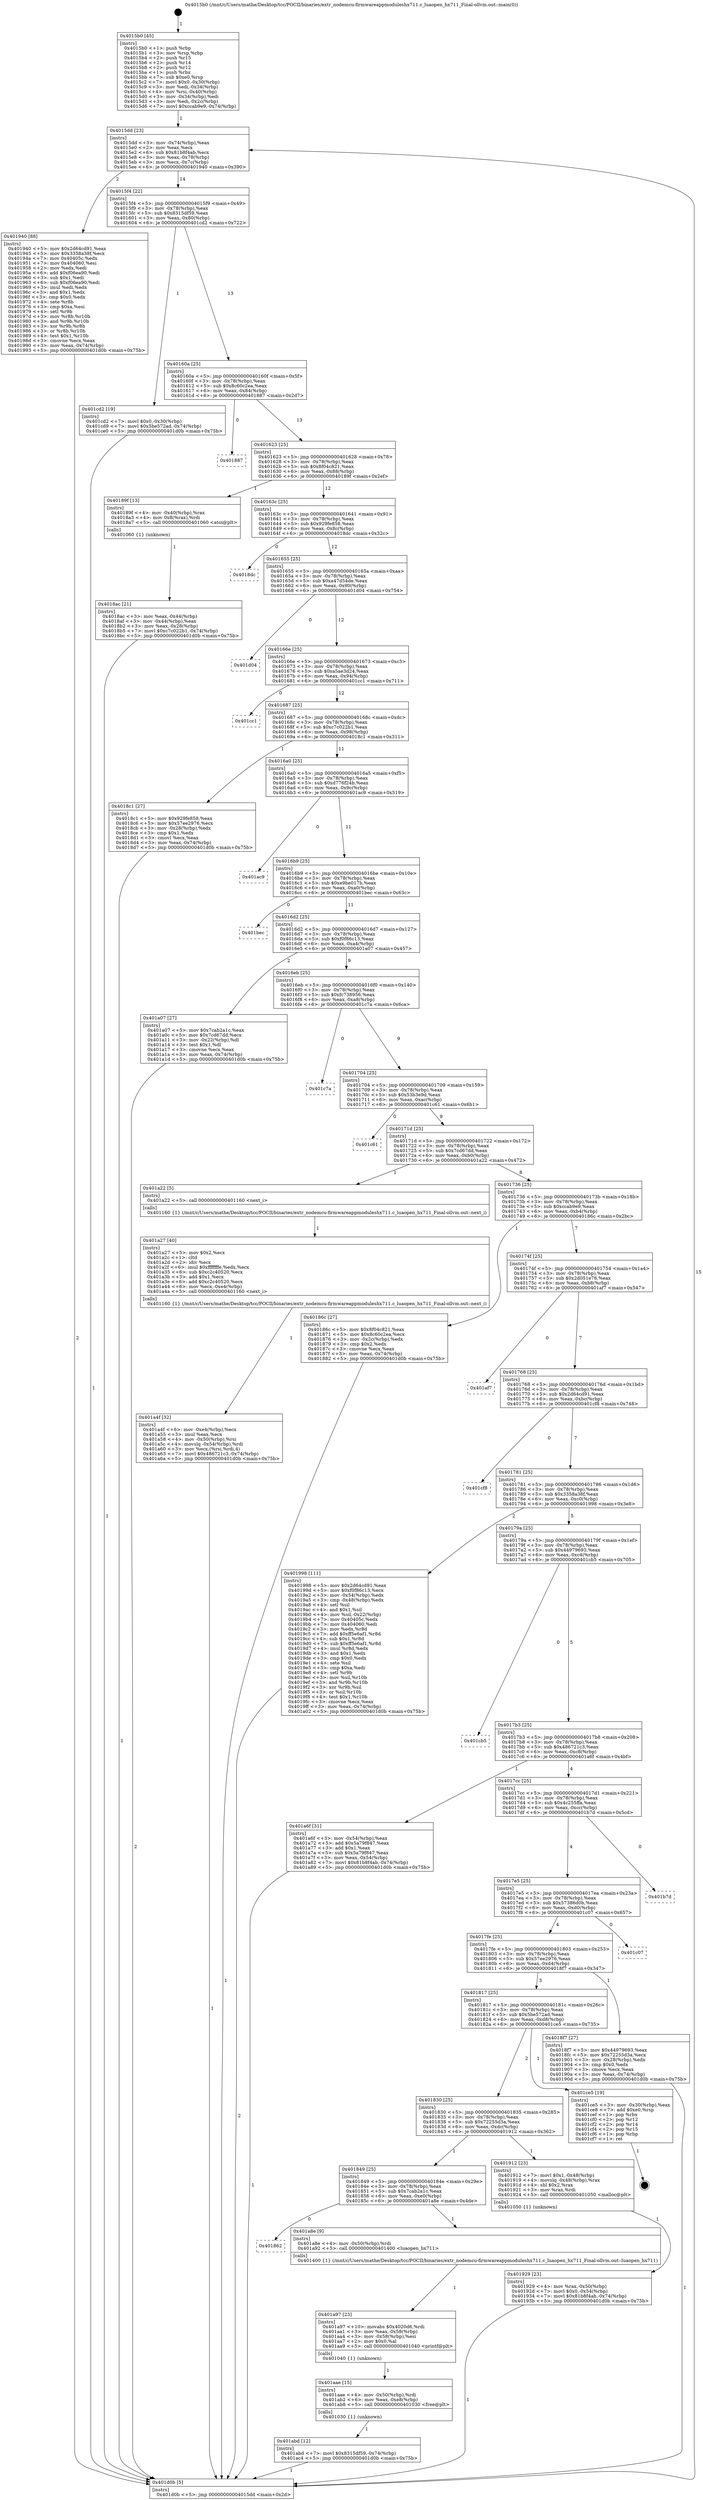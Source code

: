 digraph "0x4015b0" {
  label = "0x4015b0 (/mnt/c/Users/mathe/Desktop/tcc/POCII/binaries/extr_nodemcu-firmwareappmoduleshx711.c_luaopen_hx711_Final-ollvm.out::main(0))"
  labelloc = "t"
  node[shape=record]

  Entry [label="",width=0.3,height=0.3,shape=circle,fillcolor=black,style=filled]
  "0x4015dd" [label="{
     0x4015dd [23]\l
     | [instrs]\l
     &nbsp;&nbsp;0x4015dd \<+3\>: mov -0x74(%rbp),%eax\l
     &nbsp;&nbsp;0x4015e0 \<+2\>: mov %eax,%ecx\l
     &nbsp;&nbsp;0x4015e2 \<+6\>: sub $0x81b8f4ab,%ecx\l
     &nbsp;&nbsp;0x4015e8 \<+3\>: mov %eax,-0x78(%rbp)\l
     &nbsp;&nbsp;0x4015eb \<+3\>: mov %ecx,-0x7c(%rbp)\l
     &nbsp;&nbsp;0x4015ee \<+6\>: je 0000000000401940 \<main+0x390\>\l
  }"]
  "0x401940" [label="{
     0x401940 [88]\l
     | [instrs]\l
     &nbsp;&nbsp;0x401940 \<+5\>: mov $0x2d64cd91,%eax\l
     &nbsp;&nbsp;0x401945 \<+5\>: mov $0x3358a38f,%ecx\l
     &nbsp;&nbsp;0x40194a \<+7\>: mov 0x40405c,%edx\l
     &nbsp;&nbsp;0x401951 \<+7\>: mov 0x404060,%esi\l
     &nbsp;&nbsp;0x401958 \<+2\>: mov %edx,%edi\l
     &nbsp;&nbsp;0x40195a \<+6\>: add $0xf06ea90,%edi\l
     &nbsp;&nbsp;0x401960 \<+3\>: sub $0x1,%edi\l
     &nbsp;&nbsp;0x401963 \<+6\>: sub $0xf06ea90,%edi\l
     &nbsp;&nbsp;0x401969 \<+3\>: imul %edi,%edx\l
     &nbsp;&nbsp;0x40196c \<+3\>: and $0x1,%edx\l
     &nbsp;&nbsp;0x40196f \<+3\>: cmp $0x0,%edx\l
     &nbsp;&nbsp;0x401972 \<+4\>: sete %r8b\l
     &nbsp;&nbsp;0x401976 \<+3\>: cmp $0xa,%esi\l
     &nbsp;&nbsp;0x401979 \<+4\>: setl %r9b\l
     &nbsp;&nbsp;0x40197d \<+3\>: mov %r8b,%r10b\l
     &nbsp;&nbsp;0x401980 \<+3\>: and %r9b,%r10b\l
     &nbsp;&nbsp;0x401983 \<+3\>: xor %r9b,%r8b\l
     &nbsp;&nbsp;0x401986 \<+3\>: or %r8b,%r10b\l
     &nbsp;&nbsp;0x401989 \<+4\>: test $0x1,%r10b\l
     &nbsp;&nbsp;0x40198d \<+3\>: cmovne %ecx,%eax\l
     &nbsp;&nbsp;0x401990 \<+3\>: mov %eax,-0x74(%rbp)\l
     &nbsp;&nbsp;0x401993 \<+5\>: jmp 0000000000401d0b \<main+0x75b\>\l
  }"]
  "0x4015f4" [label="{
     0x4015f4 [22]\l
     | [instrs]\l
     &nbsp;&nbsp;0x4015f4 \<+5\>: jmp 00000000004015f9 \<main+0x49\>\l
     &nbsp;&nbsp;0x4015f9 \<+3\>: mov -0x78(%rbp),%eax\l
     &nbsp;&nbsp;0x4015fc \<+5\>: sub $0x8315df59,%eax\l
     &nbsp;&nbsp;0x401601 \<+3\>: mov %eax,-0x80(%rbp)\l
     &nbsp;&nbsp;0x401604 \<+6\>: je 0000000000401cd2 \<main+0x722\>\l
  }"]
  Exit [label="",width=0.3,height=0.3,shape=circle,fillcolor=black,style=filled,peripheries=2]
  "0x401cd2" [label="{
     0x401cd2 [19]\l
     | [instrs]\l
     &nbsp;&nbsp;0x401cd2 \<+7\>: movl $0x0,-0x30(%rbp)\l
     &nbsp;&nbsp;0x401cd9 \<+7\>: movl $0x5be572ad,-0x74(%rbp)\l
     &nbsp;&nbsp;0x401ce0 \<+5\>: jmp 0000000000401d0b \<main+0x75b\>\l
  }"]
  "0x40160a" [label="{
     0x40160a [25]\l
     | [instrs]\l
     &nbsp;&nbsp;0x40160a \<+5\>: jmp 000000000040160f \<main+0x5f\>\l
     &nbsp;&nbsp;0x40160f \<+3\>: mov -0x78(%rbp),%eax\l
     &nbsp;&nbsp;0x401612 \<+5\>: sub $0x8c60c2ea,%eax\l
     &nbsp;&nbsp;0x401617 \<+6\>: mov %eax,-0x84(%rbp)\l
     &nbsp;&nbsp;0x40161d \<+6\>: je 0000000000401887 \<main+0x2d7\>\l
  }"]
  "0x401abd" [label="{
     0x401abd [12]\l
     | [instrs]\l
     &nbsp;&nbsp;0x401abd \<+7\>: movl $0x8315df59,-0x74(%rbp)\l
     &nbsp;&nbsp;0x401ac4 \<+5\>: jmp 0000000000401d0b \<main+0x75b\>\l
  }"]
  "0x401887" [label="{
     0x401887\l
  }", style=dashed]
  "0x401623" [label="{
     0x401623 [25]\l
     | [instrs]\l
     &nbsp;&nbsp;0x401623 \<+5\>: jmp 0000000000401628 \<main+0x78\>\l
     &nbsp;&nbsp;0x401628 \<+3\>: mov -0x78(%rbp),%eax\l
     &nbsp;&nbsp;0x40162b \<+5\>: sub $0x8f04c821,%eax\l
     &nbsp;&nbsp;0x401630 \<+6\>: mov %eax,-0x88(%rbp)\l
     &nbsp;&nbsp;0x401636 \<+6\>: je 000000000040189f \<main+0x2ef\>\l
  }"]
  "0x401aae" [label="{
     0x401aae [15]\l
     | [instrs]\l
     &nbsp;&nbsp;0x401aae \<+4\>: mov -0x50(%rbp),%rdi\l
     &nbsp;&nbsp;0x401ab2 \<+6\>: mov %eax,-0xe8(%rbp)\l
     &nbsp;&nbsp;0x401ab8 \<+5\>: call 0000000000401030 \<free@plt\>\l
     | [calls]\l
     &nbsp;&nbsp;0x401030 \{1\} (unknown)\l
  }"]
  "0x40189f" [label="{
     0x40189f [13]\l
     | [instrs]\l
     &nbsp;&nbsp;0x40189f \<+4\>: mov -0x40(%rbp),%rax\l
     &nbsp;&nbsp;0x4018a3 \<+4\>: mov 0x8(%rax),%rdi\l
     &nbsp;&nbsp;0x4018a7 \<+5\>: call 0000000000401060 \<atoi@plt\>\l
     | [calls]\l
     &nbsp;&nbsp;0x401060 \{1\} (unknown)\l
  }"]
  "0x40163c" [label="{
     0x40163c [25]\l
     | [instrs]\l
     &nbsp;&nbsp;0x40163c \<+5\>: jmp 0000000000401641 \<main+0x91\>\l
     &nbsp;&nbsp;0x401641 \<+3\>: mov -0x78(%rbp),%eax\l
     &nbsp;&nbsp;0x401644 \<+5\>: sub $0x929fe858,%eax\l
     &nbsp;&nbsp;0x401649 \<+6\>: mov %eax,-0x8c(%rbp)\l
     &nbsp;&nbsp;0x40164f \<+6\>: je 00000000004018dc \<main+0x32c\>\l
  }"]
  "0x401a97" [label="{
     0x401a97 [23]\l
     | [instrs]\l
     &nbsp;&nbsp;0x401a97 \<+10\>: movabs $0x4020d6,%rdi\l
     &nbsp;&nbsp;0x401aa1 \<+3\>: mov %eax,-0x58(%rbp)\l
     &nbsp;&nbsp;0x401aa4 \<+3\>: mov -0x58(%rbp),%esi\l
     &nbsp;&nbsp;0x401aa7 \<+2\>: mov $0x0,%al\l
     &nbsp;&nbsp;0x401aa9 \<+5\>: call 0000000000401040 \<printf@plt\>\l
     | [calls]\l
     &nbsp;&nbsp;0x401040 \{1\} (unknown)\l
  }"]
  "0x4018dc" [label="{
     0x4018dc\l
  }", style=dashed]
  "0x401655" [label="{
     0x401655 [25]\l
     | [instrs]\l
     &nbsp;&nbsp;0x401655 \<+5\>: jmp 000000000040165a \<main+0xaa\>\l
     &nbsp;&nbsp;0x40165a \<+3\>: mov -0x78(%rbp),%eax\l
     &nbsp;&nbsp;0x40165d \<+5\>: sub $0xa47d54de,%eax\l
     &nbsp;&nbsp;0x401662 \<+6\>: mov %eax,-0x90(%rbp)\l
     &nbsp;&nbsp;0x401668 \<+6\>: je 0000000000401d04 \<main+0x754\>\l
  }"]
  "0x401862" [label="{
     0x401862\l
  }", style=dashed]
  "0x401d04" [label="{
     0x401d04\l
  }", style=dashed]
  "0x40166e" [label="{
     0x40166e [25]\l
     | [instrs]\l
     &nbsp;&nbsp;0x40166e \<+5\>: jmp 0000000000401673 \<main+0xc3\>\l
     &nbsp;&nbsp;0x401673 \<+3\>: mov -0x78(%rbp),%eax\l
     &nbsp;&nbsp;0x401676 \<+5\>: sub $0xa5ae3d24,%eax\l
     &nbsp;&nbsp;0x40167b \<+6\>: mov %eax,-0x94(%rbp)\l
     &nbsp;&nbsp;0x401681 \<+6\>: je 0000000000401cc1 \<main+0x711\>\l
  }"]
  "0x401a8e" [label="{
     0x401a8e [9]\l
     | [instrs]\l
     &nbsp;&nbsp;0x401a8e \<+4\>: mov -0x50(%rbp),%rdi\l
     &nbsp;&nbsp;0x401a92 \<+5\>: call 0000000000401400 \<luaopen_hx711\>\l
     | [calls]\l
     &nbsp;&nbsp;0x401400 \{1\} (/mnt/c/Users/mathe/Desktop/tcc/POCII/binaries/extr_nodemcu-firmwareappmoduleshx711.c_luaopen_hx711_Final-ollvm.out::luaopen_hx711)\l
  }"]
  "0x401cc1" [label="{
     0x401cc1\l
  }", style=dashed]
  "0x401687" [label="{
     0x401687 [25]\l
     | [instrs]\l
     &nbsp;&nbsp;0x401687 \<+5\>: jmp 000000000040168c \<main+0xdc\>\l
     &nbsp;&nbsp;0x40168c \<+3\>: mov -0x78(%rbp),%eax\l
     &nbsp;&nbsp;0x40168f \<+5\>: sub $0xc7c022b1,%eax\l
     &nbsp;&nbsp;0x401694 \<+6\>: mov %eax,-0x98(%rbp)\l
     &nbsp;&nbsp;0x40169a \<+6\>: je 00000000004018c1 \<main+0x311\>\l
  }"]
  "0x401a4f" [label="{
     0x401a4f [32]\l
     | [instrs]\l
     &nbsp;&nbsp;0x401a4f \<+6\>: mov -0xe4(%rbp),%ecx\l
     &nbsp;&nbsp;0x401a55 \<+3\>: imul %eax,%ecx\l
     &nbsp;&nbsp;0x401a58 \<+4\>: mov -0x50(%rbp),%rsi\l
     &nbsp;&nbsp;0x401a5c \<+4\>: movslq -0x54(%rbp),%rdi\l
     &nbsp;&nbsp;0x401a60 \<+3\>: mov %ecx,(%rsi,%rdi,4)\l
     &nbsp;&nbsp;0x401a63 \<+7\>: movl $0x486721c3,-0x74(%rbp)\l
     &nbsp;&nbsp;0x401a6a \<+5\>: jmp 0000000000401d0b \<main+0x75b\>\l
  }"]
  "0x4018c1" [label="{
     0x4018c1 [27]\l
     | [instrs]\l
     &nbsp;&nbsp;0x4018c1 \<+5\>: mov $0x929fe858,%eax\l
     &nbsp;&nbsp;0x4018c6 \<+5\>: mov $0x57ee2976,%ecx\l
     &nbsp;&nbsp;0x4018cb \<+3\>: mov -0x28(%rbp),%edx\l
     &nbsp;&nbsp;0x4018ce \<+3\>: cmp $0x1,%edx\l
     &nbsp;&nbsp;0x4018d1 \<+3\>: cmovl %ecx,%eax\l
     &nbsp;&nbsp;0x4018d4 \<+3\>: mov %eax,-0x74(%rbp)\l
     &nbsp;&nbsp;0x4018d7 \<+5\>: jmp 0000000000401d0b \<main+0x75b\>\l
  }"]
  "0x4016a0" [label="{
     0x4016a0 [25]\l
     | [instrs]\l
     &nbsp;&nbsp;0x4016a0 \<+5\>: jmp 00000000004016a5 \<main+0xf5\>\l
     &nbsp;&nbsp;0x4016a5 \<+3\>: mov -0x78(%rbp),%eax\l
     &nbsp;&nbsp;0x4016a8 \<+5\>: sub $0xd776f24b,%eax\l
     &nbsp;&nbsp;0x4016ad \<+6\>: mov %eax,-0x9c(%rbp)\l
     &nbsp;&nbsp;0x4016b3 \<+6\>: je 0000000000401ac9 \<main+0x519\>\l
  }"]
  "0x401a27" [label="{
     0x401a27 [40]\l
     | [instrs]\l
     &nbsp;&nbsp;0x401a27 \<+5\>: mov $0x2,%ecx\l
     &nbsp;&nbsp;0x401a2c \<+1\>: cltd\l
     &nbsp;&nbsp;0x401a2d \<+2\>: idiv %ecx\l
     &nbsp;&nbsp;0x401a2f \<+6\>: imul $0xfffffffe,%edx,%ecx\l
     &nbsp;&nbsp;0x401a35 \<+6\>: sub $0xc2c40520,%ecx\l
     &nbsp;&nbsp;0x401a3b \<+3\>: add $0x1,%ecx\l
     &nbsp;&nbsp;0x401a3e \<+6\>: add $0xc2c40520,%ecx\l
     &nbsp;&nbsp;0x401a44 \<+6\>: mov %ecx,-0xe4(%rbp)\l
     &nbsp;&nbsp;0x401a4a \<+5\>: call 0000000000401160 \<next_i\>\l
     | [calls]\l
     &nbsp;&nbsp;0x401160 \{1\} (/mnt/c/Users/mathe/Desktop/tcc/POCII/binaries/extr_nodemcu-firmwareappmoduleshx711.c_luaopen_hx711_Final-ollvm.out::next_i)\l
  }"]
  "0x401ac9" [label="{
     0x401ac9\l
  }", style=dashed]
  "0x4016b9" [label="{
     0x4016b9 [25]\l
     | [instrs]\l
     &nbsp;&nbsp;0x4016b9 \<+5\>: jmp 00000000004016be \<main+0x10e\>\l
     &nbsp;&nbsp;0x4016be \<+3\>: mov -0x78(%rbp),%eax\l
     &nbsp;&nbsp;0x4016c1 \<+5\>: sub $0xe9be017b,%eax\l
     &nbsp;&nbsp;0x4016c6 \<+6\>: mov %eax,-0xa0(%rbp)\l
     &nbsp;&nbsp;0x4016cc \<+6\>: je 0000000000401bec \<main+0x63c\>\l
  }"]
  "0x401929" [label="{
     0x401929 [23]\l
     | [instrs]\l
     &nbsp;&nbsp;0x401929 \<+4\>: mov %rax,-0x50(%rbp)\l
     &nbsp;&nbsp;0x40192d \<+7\>: movl $0x0,-0x54(%rbp)\l
     &nbsp;&nbsp;0x401934 \<+7\>: movl $0x81b8f4ab,-0x74(%rbp)\l
     &nbsp;&nbsp;0x40193b \<+5\>: jmp 0000000000401d0b \<main+0x75b\>\l
  }"]
  "0x401bec" [label="{
     0x401bec\l
  }", style=dashed]
  "0x4016d2" [label="{
     0x4016d2 [25]\l
     | [instrs]\l
     &nbsp;&nbsp;0x4016d2 \<+5\>: jmp 00000000004016d7 \<main+0x127\>\l
     &nbsp;&nbsp;0x4016d7 \<+3\>: mov -0x78(%rbp),%eax\l
     &nbsp;&nbsp;0x4016da \<+5\>: sub $0xf0f86c13,%eax\l
     &nbsp;&nbsp;0x4016df \<+6\>: mov %eax,-0xa4(%rbp)\l
     &nbsp;&nbsp;0x4016e5 \<+6\>: je 0000000000401a07 \<main+0x457\>\l
  }"]
  "0x401849" [label="{
     0x401849 [25]\l
     | [instrs]\l
     &nbsp;&nbsp;0x401849 \<+5\>: jmp 000000000040184e \<main+0x29e\>\l
     &nbsp;&nbsp;0x40184e \<+3\>: mov -0x78(%rbp),%eax\l
     &nbsp;&nbsp;0x401851 \<+5\>: sub $0x7cab2a1c,%eax\l
     &nbsp;&nbsp;0x401856 \<+6\>: mov %eax,-0xe0(%rbp)\l
     &nbsp;&nbsp;0x40185c \<+6\>: je 0000000000401a8e \<main+0x4de\>\l
  }"]
  "0x401a07" [label="{
     0x401a07 [27]\l
     | [instrs]\l
     &nbsp;&nbsp;0x401a07 \<+5\>: mov $0x7cab2a1c,%eax\l
     &nbsp;&nbsp;0x401a0c \<+5\>: mov $0x7cd67dd,%ecx\l
     &nbsp;&nbsp;0x401a11 \<+3\>: mov -0x22(%rbp),%dl\l
     &nbsp;&nbsp;0x401a14 \<+3\>: test $0x1,%dl\l
     &nbsp;&nbsp;0x401a17 \<+3\>: cmovne %ecx,%eax\l
     &nbsp;&nbsp;0x401a1a \<+3\>: mov %eax,-0x74(%rbp)\l
     &nbsp;&nbsp;0x401a1d \<+5\>: jmp 0000000000401d0b \<main+0x75b\>\l
  }"]
  "0x4016eb" [label="{
     0x4016eb [25]\l
     | [instrs]\l
     &nbsp;&nbsp;0x4016eb \<+5\>: jmp 00000000004016f0 \<main+0x140\>\l
     &nbsp;&nbsp;0x4016f0 \<+3\>: mov -0x78(%rbp),%eax\l
     &nbsp;&nbsp;0x4016f3 \<+5\>: sub $0xfc738956,%eax\l
     &nbsp;&nbsp;0x4016f8 \<+6\>: mov %eax,-0xa8(%rbp)\l
     &nbsp;&nbsp;0x4016fe \<+6\>: je 0000000000401c7a \<main+0x6ca\>\l
  }"]
  "0x401912" [label="{
     0x401912 [23]\l
     | [instrs]\l
     &nbsp;&nbsp;0x401912 \<+7\>: movl $0x1,-0x48(%rbp)\l
     &nbsp;&nbsp;0x401919 \<+4\>: movslq -0x48(%rbp),%rax\l
     &nbsp;&nbsp;0x40191d \<+4\>: shl $0x2,%rax\l
     &nbsp;&nbsp;0x401921 \<+3\>: mov %rax,%rdi\l
     &nbsp;&nbsp;0x401924 \<+5\>: call 0000000000401050 \<malloc@plt\>\l
     | [calls]\l
     &nbsp;&nbsp;0x401050 \{1\} (unknown)\l
  }"]
  "0x401c7a" [label="{
     0x401c7a\l
  }", style=dashed]
  "0x401704" [label="{
     0x401704 [25]\l
     | [instrs]\l
     &nbsp;&nbsp;0x401704 \<+5\>: jmp 0000000000401709 \<main+0x159\>\l
     &nbsp;&nbsp;0x401709 \<+3\>: mov -0x78(%rbp),%eax\l
     &nbsp;&nbsp;0x40170c \<+5\>: sub $0x53b3e9d,%eax\l
     &nbsp;&nbsp;0x401711 \<+6\>: mov %eax,-0xac(%rbp)\l
     &nbsp;&nbsp;0x401717 \<+6\>: je 0000000000401c61 \<main+0x6b1\>\l
  }"]
  "0x401830" [label="{
     0x401830 [25]\l
     | [instrs]\l
     &nbsp;&nbsp;0x401830 \<+5\>: jmp 0000000000401835 \<main+0x285\>\l
     &nbsp;&nbsp;0x401835 \<+3\>: mov -0x78(%rbp),%eax\l
     &nbsp;&nbsp;0x401838 \<+5\>: sub $0x72255d3a,%eax\l
     &nbsp;&nbsp;0x40183d \<+6\>: mov %eax,-0xdc(%rbp)\l
     &nbsp;&nbsp;0x401843 \<+6\>: je 0000000000401912 \<main+0x362\>\l
  }"]
  "0x401c61" [label="{
     0x401c61\l
  }", style=dashed]
  "0x40171d" [label="{
     0x40171d [25]\l
     | [instrs]\l
     &nbsp;&nbsp;0x40171d \<+5\>: jmp 0000000000401722 \<main+0x172\>\l
     &nbsp;&nbsp;0x401722 \<+3\>: mov -0x78(%rbp),%eax\l
     &nbsp;&nbsp;0x401725 \<+5\>: sub $0x7cd67dd,%eax\l
     &nbsp;&nbsp;0x40172a \<+6\>: mov %eax,-0xb0(%rbp)\l
     &nbsp;&nbsp;0x401730 \<+6\>: je 0000000000401a22 \<main+0x472\>\l
  }"]
  "0x401ce5" [label="{
     0x401ce5 [19]\l
     | [instrs]\l
     &nbsp;&nbsp;0x401ce5 \<+3\>: mov -0x30(%rbp),%eax\l
     &nbsp;&nbsp;0x401ce8 \<+7\>: add $0xe0,%rsp\l
     &nbsp;&nbsp;0x401cef \<+1\>: pop %rbx\l
     &nbsp;&nbsp;0x401cf0 \<+2\>: pop %r12\l
     &nbsp;&nbsp;0x401cf2 \<+2\>: pop %r14\l
     &nbsp;&nbsp;0x401cf4 \<+2\>: pop %r15\l
     &nbsp;&nbsp;0x401cf6 \<+1\>: pop %rbp\l
     &nbsp;&nbsp;0x401cf7 \<+1\>: ret\l
  }"]
  "0x401a22" [label="{
     0x401a22 [5]\l
     | [instrs]\l
     &nbsp;&nbsp;0x401a22 \<+5\>: call 0000000000401160 \<next_i\>\l
     | [calls]\l
     &nbsp;&nbsp;0x401160 \{1\} (/mnt/c/Users/mathe/Desktop/tcc/POCII/binaries/extr_nodemcu-firmwareappmoduleshx711.c_luaopen_hx711_Final-ollvm.out::next_i)\l
  }"]
  "0x401736" [label="{
     0x401736 [25]\l
     | [instrs]\l
     &nbsp;&nbsp;0x401736 \<+5\>: jmp 000000000040173b \<main+0x18b\>\l
     &nbsp;&nbsp;0x40173b \<+3\>: mov -0x78(%rbp),%eax\l
     &nbsp;&nbsp;0x40173e \<+5\>: sub $0xccab9e9,%eax\l
     &nbsp;&nbsp;0x401743 \<+6\>: mov %eax,-0xb4(%rbp)\l
     &nbsp;&nbsp;0x401749 \<+6\>: je 000000000040186c \<main+0x2bc\>\l
  }"]
  "0x401817" [label="{
     0x401817 [25]\l
     | [instrs]\l
     &nbsp;&nbsp;0x401817 \<+5\>: jmp 000000000040181c \<main+0x26c\>\l
     &nbsp;&nbsp;0x40181c \<+3\>: mov -0x78(%rbp),%eax\l
     &nbsp;&nbsp;0x40181f \<+5\>: sub $0x5be572ad,%eax\l
     &nbsp;&nbsp;0x401824 \<+6\>: mov %eax,-0xd8(%rbp)\l
     &nbsp;&nbsp;0x40182a \<+6\>: je 0000000000401ce5 \<main+0x735\>\l
  }"]
  "0x40186c" [label="{
     0x40186c [27]\l
     | [instrs]\l
     &nbsp;&nbsp;0x40186c \<+5\>: mov $0x8f04c821,%eax\l
     &nbsp;&nbsp;0x401871 \<+5\>: mov $0x8c60c2ea,%ecx\l
     &nbsp;&nbsp;0x401876 \<+3\>: mov -0x2c(%rbp),%edx\l
     &nbsp;&nbsp;0x401879 \<+3\>: cmp $0x2,%edx\l
     &nbsp;&nbsp;0x40187c \<+3\>: cmovne %ecx,%eax\l
     &nbsp;&nbsp;0x40187f \<+3\>: mov %eax,-0x74(%rbp)\l
     &nbsp;&nbsp;0x401882 \<+5\>: jmp 0000000000401d0b \<main+0x75b\>\l
  }"]
  "0x40174f" [label="{
     0x40174f [25]\l
     | [instrs]\l
     &nbsp;&nbsp;0x40174f \<+5\>: jmp 0000000000401754 \<main+0x1a4\>\l
     &nbsp;&nbsp;0x401754 \<+3\>: mov -0x78(%rbp),%eax\l
     &nbsp;&nbsp;0x401757 \<+5\>: sub $0x2d051e76,%eax\l
     &nbsp;&nbsp;0x40175c \<+6\>: mov %eax,-0xb8(%rbp)\l
     &nbsp;&nbsp;0x401762 \<+6\>: je 0000000000401af7 \<main+0x547\>\l
  }"]
  "0x401d0b" [label="{
     0x401d0b [5]\l
     | [instrs]\l
     &nbsp;&nbsp;0x401d0b \<+5\>: jmp 00000000004015dd \<main+0x2d\>\l
  }"]
  "0x4015b0" [label="{
     0x4015b0 [45]\l
     | [instrs]\l
     &nbsp;&nbsp;0x4015b0 \<+1\>: push %rbp\l
     &nbsp;&nbsp;0x4015b1 \<+3\>: mov %rsp,%rbp\l
     &nbsp;&nbsp;0x4015b4 \<+2\>: push %r15\l
     &nbsp;&nbsp;0x4015b6 \<+2\>: push %r14\l
     &nbsp;&nbsp;0x4015b8 \<+2\>: push %r12\l
     &nbsp;&nbsp;0x4015ba \<+1\>: push %rbx\l
     &nbsp;&nbsp;0x4015bb \<+7\>: sub $0xe0,%rsp\l
     &nbsp;&nbsp;0x4015c2 \<+7\>: movl $0x0,-0x30(%rbp)\l
     &nbsp;&nbsp;0x4015c9 \<+3\>: mov %edi,-0x34(%rbp)\l
     &nbsp;&nbsp;0x4015cc \<+4\>: mov %rsi,-0x40(%rbp)\l
     &nbsp;&nbsp;0x4015d0 \<+3\>: mov -0x34(%rbp),%edi\l
     &nbsp;&nbsp;0x4015d3 \<+3\>: mov %edi,-0x2c(%rbp)\l
     &nbsp;&nbsp;0x4015d6 \<+7\>: movl $0xccab9e9,-0x74(%rbp)\l
  }"]
  "0x4018ac" [label="{
     0x4018ac [21]\l
     | [instrs]\l
     &nbsp;&nbsp;0x4018ac \<+3\>: mov %eax,-0x44(%rbp)\l
     &nbsp;&nbsp;0x4018af \<+3\>: mov -0x44(%rbp),%eax\l
     &nbsp;&nbsp;0x4018b2 \<+3\>: mov %eax,-0x28(%rbp)\l
     &nbsp;&nbsp;0x4018b5 \<+7\>: movl $0xc7c022b1,-0x74(%rbp)\l
     &nbsp;&nbsp;0x4018bc \<+5\>: jmp 0000000000401d0b \<main+0x75b\>\l
  }"]
  "0x4018f7" [label="{
     0x4018f7 [27]\l
     | [instrs]\l
     &nbsp;&nbsp;0x4018f7 \<+5\>: mov $0x44979693,%eax\l
     &nbsp;&nbsp;0x4018fc \<+5\>: mov $0x72255d3a,%ecx\l
     &nbsp;&nbsp;0x401901 \<+3\>: mov -0x28(%rbp),%edx\l
     &nbsp;&nbsp;0x401904 \<+3\>: cmp $0x0,%edx\l
     &nbsp;&nbsp;0x401907 \<+3\>: cmove %ecx,%eax\l
     &nbsp;&nbsp;0x40190a \<+3\>: mov %eax,-0x74(%rbp)\l
     &nbsp;&nbsp;0x40190d \<+5\>: jmp 0000000000401d0b \<main+0x75b\>\l
  }"]
  "0x401af7" [label="{
     0x401af7\l
  }", style=dashed]
  "0x401768" [label="{
     0x401768 [25]\l
     | [instrs]\l
     &nbsp;&nbsp;0x401768 \<+5\>: jmp 000000000040176d \<main+0x1bd\>\l
     &nbsp;&nbsp;0x40176d \<+3\>: mov -0x78(%rbp),%eax\l
     &nbsp;&nbsp;0x401770 \<+5\>: sub $0x2d64cd91,%eax\l
     &nbsp;&nbsp;0x401775 \<+6\>: mov %eax,-0xbc(%rbp)\l
     &nbsp;&nbsp;0x40177b \<+6\>: je 0000000000401cf8 \<main+0x748\>\l
  }"]
  "0x4017fe" [label="{
     0x4017fe [25]\l
     | [instrs]\l
     &nbsp;&nbsp;0x4017fe \<+5\>: jmp 0000000000401803 \<main+0x253\>\l
     &nbsp;&nbsp;0x401803 \<+3\>: mov -0x78(%rbp),%eax\l
     &nbsp;&nbsp;0x401806 \<+5\>: sub $0x57ee2976,%eax\l
     &nbsp;&nbsp;0x40180b \<+6\>: mov %eax,-0xd4(%rbp)\l
     &nbsp;&nbsp;0x401811 \<+6\>: je 00000000004018f7 \<main+0x347\>\l
  }"]
  "0x401cf8" [label="{
     0x401cf8\l
  }", style=dashed]
  "0x401781" [label="{
     0x401781 [25]\l
     | [instrs]\l
     &nbsp;&nbsp;0x401781 \<+5\>: jmp 0000000000401786 \<main+0x1d6\>\l
     &nbsp;&nbsp;0x401786 \<+3\>: mov -0x78(%rbp),%eax\l
     &nbsp;&nbsp;0x401789 \<+5\>: sub $0x3358a38f,%eax\l
     &nbsp;&nbsp;0x40178e \<+6\>: mov %eax,-0xc0(%rbp)\l
     &nbsp;&nbsp;0x401794 \<+6\>: je 0000000000401998 \<main+0x3e8\>\l
  }"]
  "0x401c07" [label="{
     0x401c07\l
  }", style=dashed]
  "0x401998" [label="{
     0x401998 [111]\l
     | [instrs]\l
     &nbsp;&nbsp;0x401998 \<+5\>: mov $0x2d64cd91,%eax\l
     &nbsp;&nbsp;0x40199d \<+5\>: mov $0xf0f86c13,%ecx\l
     &nbsp;&nbsp;0x4019a2 \<+3\>: mov -0x54(%rbp),%edx\l
     &nbsp;&nbsp;0x4019a5 \<+3\>: cmp -0x48(%rbp),%edx\l
     &nbsp;&nbsp;0x4019a8 \<+4\>: setl %sil\l
     &nbsp;&nbsp;0x4019ac \<+4\>: and $0x1,%sil\l
     &nbsp;&nbsp;0x4019b0 \<+4\>: mov %sil,-0x22(%rbp)\l
     &nbsp;&nbsp;0x4019b4 \<+7\>: mov 0x40405c,%edx\l
     &nbsp;&nbsp;0x4019bb \<+7\>: mov 0x404060,%edi\l
     &nbsp;&nbsp;0x4019c2 \<+3\>: mov %edx,%r8d\l
     &nbsp;&nbsp;0x4019c5 \<+7\>: add $0xff5e6af1,%r8d\l
     &nbsp;&nbsp;0x4019cc \<+4\>: sub $0x1,%r8d\l
     &nbsp;&nbsp;0x4019d0 \<+7\>: sub $0xff5e6af1,%r8d\l
     &nbsp;&nbsp;0x4019d7 \<+4\>: imul %r8d,%edx\l
     &nbsp;&nbsp;0x4019db \<+3\>: and $0x1,%edx\l
     &nbsp;&nbsp;0x4019de \<+3\>: cmp $0x0,%edx\l
     &nbsp;&nbsp;0x4019e1 \<+4\>: sete %sil\l
     &nbsp;&nbsp;0x4019e5 \<+3\>: cmp $0xa,%edi\l
     &nbsp;&nbsp;0x4019e8 \<+4\>: setl %r9b\l
     &nbsp;&nbsp;0x4019ec \<+3\>: mov %sil,%r10b\l
     &nbsp;&nbsp;0x4019ef \<+3\>: and %r9b,%r10b\l
     &nbsp;&nbsp;0x4019f2 \<+3\>: xor %r9b,%sil\l
     &nbsp;&nbsp;0x4019f5 \<+3\>: or %sil,%r10b\l
     &nbsp;&nbsp;0x4019f8 \<+4\>: test $0x1,%r10b\l
     &nbsp;&nbsp;0x4019fc \<+3\>: cmovne %ecx,%eax\l
     &nbsp;&nbsp;0x4019ff \<+3\>: mov %eax,-0x74(%rbp)\l
     &nbsp;&nbsp;0x401a02 \<+5\>: jmp 0000000000401d0b \<main+0x75b\>\l
  }"]
  "0x40179a" [label="{
     0x40179a [25]\l
     | [instrs]\l
     &nbsp;&nbsp;0x40179a \<+5\>: jmp 000000000040179f \<main+0x1ef\>\l
     &nbsp;&nbsp;0x40179f \<+3\>: mov -0x78(%rbp),%eax\l
     &nbsp;&nbsp;0x4017a2 \<+5\>: sub $0x44979693,%eax\l
     &nbsp;&nbsp;0x4017a7 \<+6\>: mov %eax,-0xc4(%rbp)\l
     &nbsp;&nbsp;0x4017ad \<+6\>: je 0000000000401cb5 \<main+0x705\>\l
  }"]
  "0x4017e5" [label="{
     0x4017e5 [25]\l
     | [instrs]\l
     &nbsp;&nbsp;0x4017e5 \<+5\>: jmp 00000000004017ea \<main+0x23a\>\l
     &nbsp;&nbsp;0x4017ea \<+3\>: mov -0x78(%rbp),%eax\l
     &nbsp;&nbsp;0x4017ed \<+5\>: sub $0x57386d0b,%eax\l
     &nbsp;&nbsp;0x4017f2 \<+6\>: mov %eax,-0xd0(%rbp)\l
     &nbsp;&nbsp;0x4017f8 \<+6\>: je 0000000000401c07 \<main+0x657\>\l
  }"]
  "0x401cb5" [label="{
     0x401cb5\l
  }", style=dashed]
  "0x4017b3" [label="{
     0x4017b3 [25]\l
     | [instrs]\l
     &nbsp;&nbsp;0x4017b3 \<+5\>: jmp 00000000004017b8 \<main+0x208\>\l
     &nbsp;&nbsp;0x4017b8 \<+3\>: mov -0x78(%rbp),%eax\l
     &nbsp;&nbsp;0x4017bb \<+5\>: sub $0x486721c3,%eax\l
     &nbsp;&nbsp;0x4017c0 \<+6\>: mov %eax,-0xc8(%rbp)\l
     &nbsp;&nbsp;0x4017c6 \<+6\>: je 0000000000401a6f \<main+0x4bf\>\l
  }"]
  "0x401b7d" [label="{
     0x401b7d\l
  }", style=dashed]
  "0x401a6f" [label="{
     0x401a6f [31]\l
     | [instrs]\l
     &nbsp;&nbsp;0x401a6f \<+3\>: mov -0x54(%rbp),%eax\l
     &nbsp;&nbsp;0x401a72 \<+5\>: add $0x5a79f847,%eax\l
     &nbsp;&nbsp;0x401a77 \<+3\>: add $0x1,%eax\l
     &nbsp;&nbsp;0x401a7a \<+5\>: sub $0x5a79f847,%eax\l
     &nbsp;&nbsp;0x401a7f \<+3\>: mov %eax,-0x54(%rbp)\l
     &nbsp;&nbsp;0x401a82 \<+7\>: movl $0x81b8f4ab,-0x74(%rbp)\l
     &nbsp;&nbsp;0x401a89 \<+5\>: jmp 0000000000401d0b \<main+0x75b\>\l
  }"]
  "0x4017cc" [label="{
     0x4017cc [25]\l
     | [instrs]\l
     &nbsp;&nbsp;0x4017cc \<+5\>: jmp 00000000004017d1 \<main+0x221\>\l
     &nbsp;&nbsp;0x4017d1 \<+3\>: mov -0x78(%rbp),%eax\l
     &nbsp;&nbsp;0x4017d4 \<+5\>: sub $0x4c255ffa,%eax\l
     &nbsp;&nbsp;0x4017d9 \<+6\>: mov %eax,-0xcc(%rbp)\l
     &nbsp;&nbsp;0x4017df \<+6\>: je 0000000000401b7d \<main+0x5cd\>\l
  }"]
  Entry -> "0x4015b0" [label=" 1"]
  "0x4015dd" -> "0x401940" [label=" 2"]
  "0x4015dd" -> "0x4015f4" [label=" 14"]
  "0x401ce5" -> Exit [label=" 1"]
  "0x4015f4" -> "0x401cd2" [label=" 1"]
  "0x4015f4" -> "0x40160a" [label=" 13"]
  "0x401cd2" -> "0x401d0b" [label=" 1"]
  "0x40160a" -> "0x401887" [label=" 0"]
  "0x40160a" -> "0x401623" [label=" 13"]
  "0x401abd" -> "0x401d0b" [label=" 1"]
  "0x401623" -> "0x40189f" [label=" 1"]
  "0x401623" -> "0x40163c" [label=" 12"]
  "0x401aae" -> "0x401abd" [label=" 1"]
  "0x40163c" -> "0x4018dc" [label=" 0"]
  "0x40163c" -> "0x401655" [label=" 12"]
  "0x401a97" -> "0x401aae" [label=" 1"]
  "0x401655" -> "0x401d04" [label=" 0"]
  "0x401655" -> "0x40166e" [label=" 12"]
  "0x401a8e" -> "0x401a97" [label=" 1"]
  "0x40166e" -> "0x401cc1" [label=" 0"]
  "0x40166e" -> "0x401687" [label=" 12"]
  "0x401849" -> "0x401862" [label=" 0"]
  "0x401687" -> "0x4018c1" [label=" 1"]
  "0x401687" -> "0x4016a0" [label=" 11"]
  "0x401849" -> "0x401a8e" [label=" 1"]
  "0x4016a0" -> "0x401ac9" [label=" 0"]
  "0x4016a0" -> "0x4016b9" [label=" 11"]
  "0x401a6f" -> "0x401d0b" [label=" 1"]
  "0x4016b9" -> "0x401bec" [label=" 0"]
  "0x4016b9" -> "0x4016d2" [label=" 11"]
  "0x401a4f" -> "0x401d0b" [label=" 1"]
  "0x4016d2" -> "0x401a07" [label=" 2"]
  "0x4016d2" -> "0x4016eb" [label=" 9"]
  "0x401a27" -> "0x401a4f" [label=" 1"]
  "0x4016eb" -> "0x401c7a" [label=" 0"]
  "0x4016eb" -> "0x401704" [label=" 9"]
  "0x401a22" -> "0x401a27" [label=" 1"]
  "0x401704" -> "0x401c61" [label=" 0"]
  "0x401704" -> "0x40171d" [label=" 9"]
  "0x401998" -> "0x401d0b" [label=" 2"]
  "0x40171d" -> "0x401a22" [label=" 1"]
  "0x40171d" -> "0x401736" [label=" 8"]
  "0x401940" -> "0x401d0b" [label=" 2"]
  "0x401736" -> "0x40186c" [label=" 1"]
  "0x401736" -> "0x40174f" [label=" 7"]
  "0x40186c" -> "0x401d0b" [label=" 1"]
  "0x4015b0" -> "0x4015dd" [label=" 1"]
  "0x401d0b" -> "0x4015dd" [label=" 15"]
  "0x40189f" -> "0x4018ac" [label=" 1"]
  "0x4018ac" -> "0x401d0b" [label=" 1"]
  "0x4018c1" -> "0x401d0b" [label=" 1"]
  "0x401912" -> "0x401929" [label=" 1"]
  "0x40174f" -> "0x401af7" [label=" 0"]
  "0x40174f" -> "0x401768" [label=" 7"]
  "0x401830" -> "0x401849" [label=" 1"]
  "0x401768" -> "0x401cf8" [label=" 0"]
  "0x401768" -> "0x401781" [label=" 7"]
  "0x401a07" -> "0x401d0b" [label=" 2"]
  "0x401781" -> "0x401998" [label=" 2"]
  "0x401781" -> "0x40179a" [label=" 5"]
  "0x401817" -> "0x401830" [label=" 2"]
  "0x40179a" -> "0x401cb5" [label=" 0"]
  "0x40179a" -> "0x4017b3" [label=" 5"]
  "0x401929" -> "0x401d0b" [label=" 1"]
  "0x4017b3" -> "0x401a6f" [label=" 1"]
  "0x4017b3" -> "0x4017cc" [label=" 4"]
  "0x4018f7" -> "0x401d0b" [label=" 1"]
  "0x4017cc" -> "0x401b7d" [label=" 0"]
  "0x4017cc" -> "0x4017e5" [label=" 4"]
  "0x401817" -> "0x401ce5" [label=" 1"]
  "0x4017e5" -> "0x401c07" [label=" 0"]
  "0x4017e5" -> "0x4017fe" [label=" 4"]
  "0x401830" -> "0x401912" [label=" 1"]
  "0x4017fe" -> "0x4018f7" [label=" 1"]
  "0x4017fe" -> "0x401817" [label=" 3"]
}
